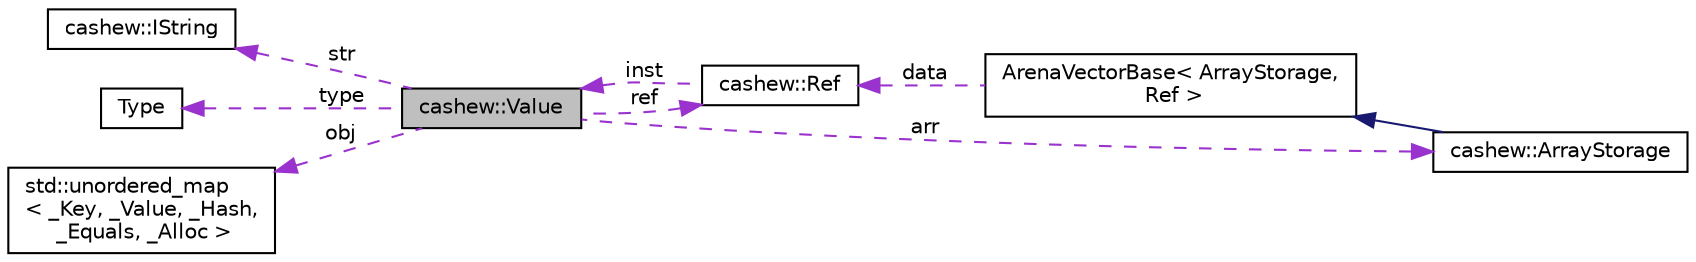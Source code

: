 digraph "cashew::Value"
{
  edge [fontname="Helvetica",fontsize="10",labelfontname="Helvetica",labelfontsize="10"];
  node [fontname="Helvetica",fontsize="10",shape=record];
  rankdir="LR";
  Node3 [label="cashew::Value",height=0.2,width=0.4,color="black", fillcolor="grey75", style="filled", fontcolor="black"];
  Node4 -> Node3 [dir="back",color="darkorchid3",fontsize="10",style="dashed",label=" str" ,fontname="Helvetica"];
  Node4 [label="cashew::IString",height=0.2,width=0.4,color="black", fillcolor="white", style="filled",URL="$structcashew_1_1_i_string.html"];
  Node5 -> Node3 [dir="back",color="darkorchid3",fontsize="10",style="dashed",label=" arr" ,fontname="Helvetica"];
  Node5 [label="cashew::ArrayStorage",height=0.2,width=0.4,color="black", fillcolor="white", style="filled",URL="$classcashew_1_1_array_storage.html"];
  Node6 -> Node5 [dir="back",color="midnightblue",fontsize="10",style="solid",fontname="Helvetica"];
  Node6 [label="ArenaVectorBase\< ArrayStorage,\l Ref \>",height=0.2,width=0.4,color="black", fillcolor="white", style="filled",URL="$class_arena_vector_base.html"];
  Node7 -> Node6 [dir="back",color="darkorchid3",fontsize="10",style="dashed",label=" data" ,fontname="Helvetica"];
  Node7 [label="cashew::Ref",height=0.2,width=0.4,color="black", fillcolor="white", style="filled",URL="$structcashew_1_1_ref.html"];
  Node3 -> Node7 [dir="back",color="darkorchid3",fontsize="10",style="dashed",label=" inst" ,fontname="Helvetica"];
  Node8 -> Node3 [dir="back",color="darkorchid3",fontsize="10",style="dashed",label=" type" ,fontname="Helvetica"];
  Node8 [label="Type",height=0.2,width=0.4,color="black", fillcolor="white", style="filled",URL="$struct_type.html"];
  Node9 -> Node3 [dir="back",color="darkorchid3",fontsize="10",style="dashed",label=" obj" ,fontname="Helvetica"];
  Node9 [label="std::unordered_map\l\< _Key, _Value, _Hash,\l _Equals, _Alloc \>",height=0.2,width=0.4,color="black", fillcolor="white", style="filled",URL="$classstd_1_1unordered__map.html"];
  Node7 -> Node3 [dir="back",color="darkorchid3",fontsize="10",style="dashed",label=" ref" ,fontname="Helvetica"];
}
